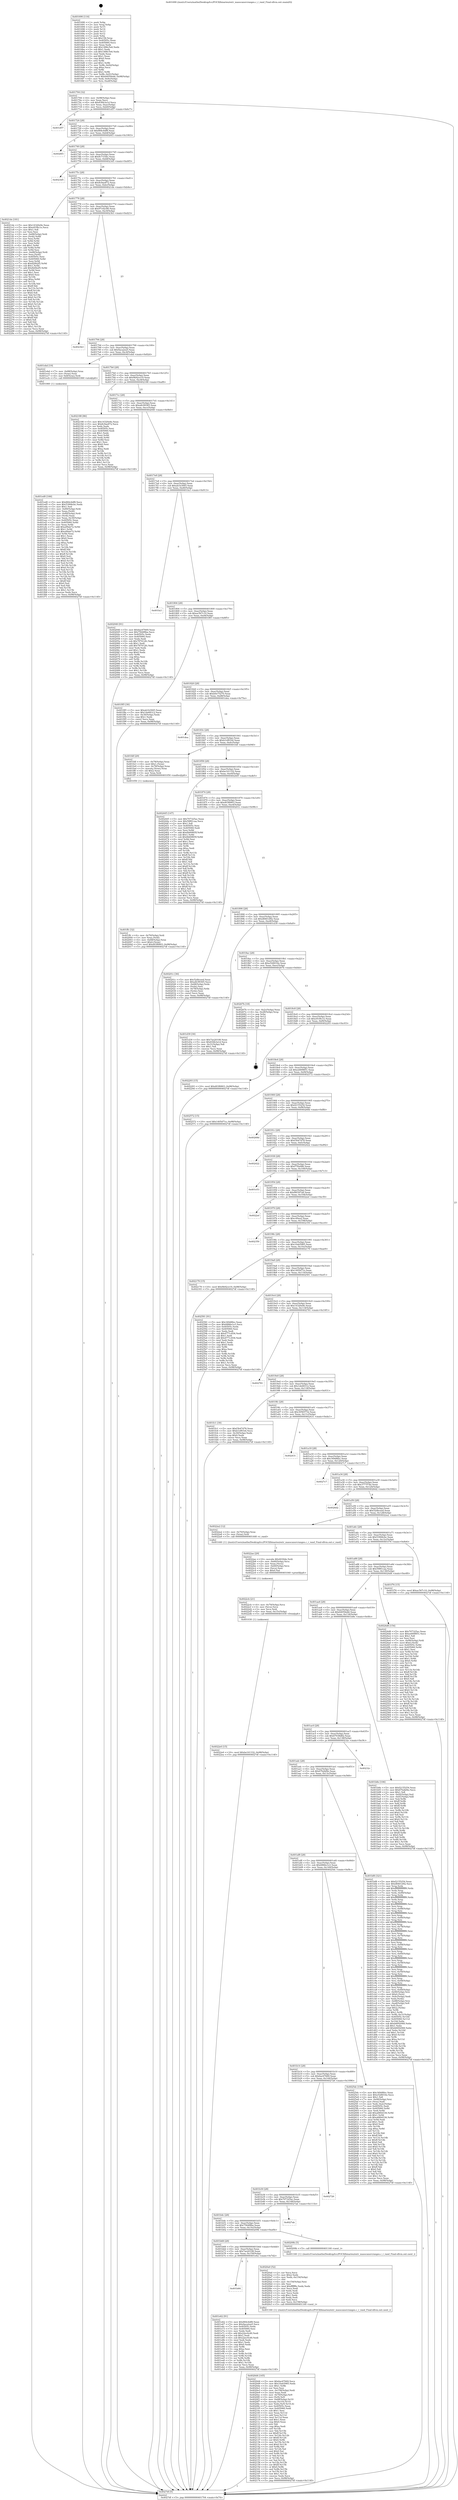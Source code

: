digraph "0x401690" {
  label = "0x401690 (/mnt/c/Users/mathe/Desktop/tcc/POCII/binaries/extr_masscansrcranges.c_r_rand_Final-ollvm.out::main(0))"
  labelloc = "t"
  node[shape=record]

  Entry [label="",width=0.3,height=0.3,shape=circle,fillcolor=black,style=filled]
  "0x401704" [label="{
     0x401704 [32]\l
     | [instrs]\l
     &nbsp;&nbsp;0x401704 \<+6\>: mov -0x98(%rbp),%eax\l
     &nbsp;&nbsp;0x40170a \<+2\>: mov %eax,%ecx\l
     &nbsp;&nbsp;0x40170c \<+6\>: sub $0x836b3a1d,%ecx\l
     &nbsp;&nbsp;0x401712 \<+6\>: mov %eax,-0xac(%rbp)\l
     &nbsp;&nbsp;0x401718 \<+6\>: mov %ecx,-0xb0(%rbp)\l
     &nbsp;&nbsp;0x40171e \<+6\>: je 0000000000401d57 \<main+0x6c7\>\l
  }"]
  "0x401d57" [label="{
     0x401d57\l
  }", style=dashed]
  "0x401724" [label="{
     0x401724 [28]\l
     | [instrs]\l
     &nbsp;&nbsp;0x401724 \<+5\>: jmp 0000000000401729 \<main+0x99\>\l
     &nbsp;&nbsp;0x401729 \<+6\>: mov -0xac(%rbp),%eax\l
     &nbsp;&nbsp;0x40172f \<+5\>: sub $0x884c6df8,%eax\l
     &nbsp;&nbsp;0x401734 \<+6\>: mov %eax,-0xb4(%rbp)\l
     &nbsp;&nbsp;0x40173a \<+6\>: je 00000000004026f3 \<main+0x1063\>\l
  }"]
  Exit [label="",width=0.3,height=0.3,shape=circle,fillcolor=black,style=filled,peripheries=2]
  "0x4026f3" [label="{
     0x4026f3\l
  }", style=dashed]
  "0x401740" [label="{
     0x401740 [28]\l
     | [instrs]\l
     &nbsp;&nbsp;0x401740 \<+5\>: jmp 0000000000401745 \<main+0xb5\>\l
     &nbsp;&nbsp;0x401745 \<+6\>: mov -0xac(%rbp),%eax\l
     &nbsp;&nbsp;0x40174b \<+5\>: sub $0x8c71f3bc,%eax\l
     &nbsp;&nbsp;0x401750 \<+6\>: mov %eax,-0xb8(%rbp)\l
     &nbsp;&nbsp;0x401756 \<+6\>: je 00000000004023d5 \<main+0xd45\>\l
  }"]
  "0x4022e0" [label="{
     0x4022e0 [15]\l
     | [instrs]\l
     &nbsp;&nbsp;0x4022e0 \<+10\>: movl $0xbe161332,-0x98(%rbp)\l
     &nbsp;&nbsp;0x4022ea \<+5\>: jmp 00000000004027df \<main+0x114f\>\l
  }"]
  "0x4023d5" [label="{
     0x4023d5\l
  }", style=dashed]
  "0x40175c" [label="{
     0x40175c [28]\l
     | [instrs]\l
     &nbsp;&nbsp;0x40175c \<+5\>: jmp 0000000000401761 \<main+0xd1\>\l
     &nbsp;&nbsp;0x401761 \<+6\>: mov -0xac(%rbp),%eax\l
     &nbsp;&nbsp;0x401767 \<+5\>: sub $0x8c9ae872,%eax\l
     &nbsp;&nbsp;0x40176c \<+6\>: mov %eax,-0xbc(%rbp)\l
     &nbsp;&nbsp;0x401772 \<+6\>: je 00000000004021de \<main+0xb4e\>\l
  }"]
  "0x4022cb" [label="{
     0x4022cb [21]\l
     | [instrs]\l
     &nbsp;&nbsp;0x4022cb \<+4\>: mov -0x70(%rbp),%rcx\l
     &nbsp;&nbsp;0x4022cf \<+3\>: mov (%rcx),%rcx\l
     &nbsp;&nbsp;0x4022d2 \<+3\>: mov %rcx,%rdi\l
     &nbsp;&nbsp;0x4022d5 \<+6\>: mov %eax,-0x15c(%rbp)\l
     &nbsp;&nbsp;0x4022db \<+5\>: call 0000000000401030 \<free@plt\>\l
     | [calls]\l
     &nbsp;&nbsp;0x401030 \{1\} (unknown)\l
  }"]
  "0x4021de" [label="{
     0x4021de [181]\l
     | [instrs]\l
     &nbsp;&nbsp;0x4021de \<+5\>: mov $0x14320e9e,%eax\l
     &nbsp;&nbsp;0x4021e3 \<+5\>: mov $0xe91f6c1e,%ecx\l
     &nbsp;&nbsp;0x4021e8 \<+2\>: mov $0x1,%dl\l
     &nbsp;&nbsp;0x4021ea \<+2\>: xor %esi,%esi\l
     &nbsp;&nbsp;0x4021ec \<+4\>: mov -0x68(%rbp),%rdi\l
     &nbsp;&nbsp;0x4021f0 \<+3\>: mov (%rdi),%r8d\l
     &nbsp;&nbsp;0x4021f3 \<+3\>: mov %esi,%r9d\l
     &nbsp;&nbsp;0x4021f6 \<+3\>: sub %r8d,%r9d\l
     &nbsp;&nbsp;0x4021f9 \<+3\>: mov %esi,%r8d\l
     &nbsp;&nbsp;0x4021fc \<+4\>: sub $0x1,%r8d\l
     &nbsp;&nbsp;0x402200 \<+3\>: add %r8d,%r9d\l
     &nbsp;&nbsp;0x402203 \<+3\>: sub %r9d,%esi\l
     &nbsp;&nbsp;0x402206 \<+4\>: mov -0x68(%rbp),%rdi\l
     &nbsp;&nbsp;0x40220a \<+2\>: mov %esi,(%rdi)\l
     &nbsp;&nbsp;0x40220c \<+7\>: mov 0x40505c,%esi\l
     &nbsp;&nbsp;0x402213 \<+8\>: mov 0x405060,%r8d\l
     &nbsp;&nbsp;0x40221b \<+3\>: mov %esi,%r9d\l
     &nbsp;&nbsp;0x40221e \<+7\>: sub $0x820b2f5,%r9d\l
     &nbsp;&nbsp;0x402225 \<+4\>: sub $0x1,%r9d\l
     &nbsp;&nbsp;0x402229 \<+7\>: add $0x820b2f5,%r9d\l
     &nbsp;&nbsp;0x402230 \<+4\>: imul %r9d,%esi\l
     &nbsp;&nbsp;0x402234 \<+3\>: and $0x1,%esi\l
     &nbsp;&nbsp;0x402237 \<+3\>: cmp $0x0,%esi\l
     &nbsp;&nbsp;0x40223a \<+4\>: sete %r10b\l
     &nbsp;&nbsp;0x40223e \<+4\>: cmp $0xa,%r8d\l
     &nbsp;&nbsp;0x402242 \<+4\>: setl %r11b\l
     &nbsp;&nbsp;0x402246 \<+3\>: mov %r10b,%bl\l
     &nbsp;&nbsp;0x402249 \<+3\>: xor $0xff,%bl\l
     &nbsp;&nbsp;0x40224c \<+3\>: mov %r11b,%r14b\l
     &nbsp;&nbsp;0x40224f \<+4\>: xor $0xff,%r14b\l
     &nbsp;&nbsp;0x402253 \<+3\>: xor $0x0,%dl\l
     &nbsp;&nbsp;0x402256 \<+3\>: mov %bl,%r15b\l
     &nbsp;&nbsp;0x402259 \<+4\>: and $0x0,%r15b\l
     &nbsp;&nbsp;0x40225d \<+3\>: and %dl,%r10b\l
     &nbsp;&nbsp;0x402260 \<+3\>: mov %r14b,%r12b\l
     &nbsp;&nbsp;0x402263 \<+4\>: and $0x0,%r12b\l
     &nbsp;&nbsp;0x402267 \<+3\>: and %dl,%r11b\l
     &nbsp;&nbsp;0x40226a \<+3\>: or %r10b,%r15b\l
     &nbsp;&nbsp;0x40226d \<+3\>: or %r11b,%r12b\l
     &nbsp;&nbsp;0x402270 \<+3\>: xor %r12b,%r15b\l
     &nbsp;&nbsp;0x402273 \<+3\>: or %r14b,%bl\l
     &nbsp;&nbsp;0x402276 \<+3\>: xor $0xff,%bl\l
     &nbsp;&nbsp;0x402279 \<+3\>: or $0x0,%dl\l
     &nbsp;&nbsp;0x40227c \<+2\>: and %dl,%bl\l
     &nbsp;&nbsp;0x40227e \<+3\>: or %bl,%r15b\l
     &nbsp;&nbsp;0x402281 \<+4\>: test $0x1,%r15b\l
     &nbsp;&nbsp;0x402285 \<+3\>: cmovne %ecx,%eax\l
     &nbsp;&nbsp;0x402288 \<+6\>: mov %eax,-0x98(%rbp)\l
     &nbsp;&nbsp;0x40228e \<+5\>: jmp 00000000004027df \<main+0x114f\>\l
  }"]
  "0x401778" [label="{
     0x401778 [28]\l
     | [instrs]\l
     &nbsp;&nbsp;0x401778 \<+5\>: jmp 000000000040177d \<main+0xed\>\l
     &nbsp;&nbsp;0x40177d \<+6\>: mov -0xac(%rbp),%eax\l
     &nbsp;&nbsp;0x401783 \<+5\>: sub $0x97c92c80,%eax\l
     &nbsp;&nbsp;0x401788 \<+6\>: mov %eax,-0xc0(%rbp)\l
     &nbsp;&nbsp;0x40178e \<+6\>: je 00000000004023b3 \<main+0xd23\>\l
  }"]
  "0x4022ae" [label="{
     0x4022ae [29]\l
     | [instrs]\l
     &nbsp;&nbsp;0x4022ae \<+10\>: movabs $0x4030de,%rdi\l
     &nbsp;&nbsp;0x4022b8 \<+4\>: mov -0x60(%rbp),%rcx\l
     &nbsp;&nbsp;0x4022bc \<+2\>: mov %eax,(%rcx)\l
     &nbsp;&nbsp;0x4022be \<+4\>: mov -0x60(%rbp),%rcx\l
     &nbsp;&nbsp;0x4022c2 \<+2\>: mov (%rcx),%esi\l
     &nbsp;&nbsp;0x4022c4 \<+2\>: mov $0x0,%al\l
     &nbsp;&nbsp;0x4022c6 \<+5\>: call 0000000000401040 \<printf@plt\>\l
     | [calls]\l
     &nbsp;&nbsp;0x401040 \{1\} (unknown)\l
  }"]
  "0x4023b3" [label="{
     0x4023b3\l
  }", style=dashed]
  "0x401794" [label="{
     0x401794 [28]\l
     | [instrs]\l
     &nbsp;&nbsp;0x401794 \<+5\>: jmp 0000000000401799 \<main+0x109\>\l
     &nbsp;&nbsp;0x401799 \<+6\>: mov -0xac(%rbp),%eax\l
     &nbsp;&nbsp;0x40179f \<+5\>: sub $0x9aca2ea5,%eax\l
     &nbsp;&nbsp;0x4017a4 \<+6\>: mov %eax,-0xc4(%rbp)\l
     &nbsp;&nbsp;0x4017aa \<+6\>: je 0000000000401ebd \<main+0x82d\>\l
  }"]
  "0x4020d4" [label="{
     0x4020d4 [165]\l
     | [instrs]\l
     &nbsp;&nbsp;0x4020d4 \<+5\>: mov $0x6ac67669,%ecx\l
     &nbsp;&nbsp;0x4020d9 \<+5\>: mov $0x10ab5985,%edx\l
     &nbsp;&nbsp;0x4020de \<+3\>: mov $0x1,%r8b\l
     &nbsp;&nbsp;0x4020e1 \<+2\>: xor %esi,%esi\l
     &nbsp;&nbsp;0x4020e3 \<+6\>: mov -0x158(%rbp),%edi\l
     &nbsp;&nbsp;0x4020e9 \<+3\>: imul %eax,%edi\l
     &nbsp;&nbsp;0x4020ec \<+4\>: mov -0x70(%rbp),%r9\l
     &nbsp;&nbsp;0x4020f0 \<+3\>: mov (%r9),%r9\l
     &nbsp;&nbsp;0x4020f3 \<+4\>: mov -0x68(%rbp),%r10\l
     &nbsp;&nbsp;0x4020f7 \<+3\>: movslq (%r10),%r10\l
     &nbsp;&nbsp;0x4020fa \<+4\>: mov %edi,(%r9,%r10,4)\l
     &nbsp;&nbsp;0x4020fe \<+7\>: mov 0x40505c,%eax\l
     &nbsp;&nbsp;0x402105 \<+7\>: mov 0x405060,%edi\l
     &nbsp;&nbsp;0x40210c \<+3\>: sub $0x1,%esi\l
     &nbsp;&nbsp;0x40210f \<+3\>: mov %eax,%r11d\l
     &nbsp;&nbsp;0x402112 \<+3\>: add %esi,%r11d\l
     &nbsp;&nbsp;0x402115 \<+4\>: imul %r11d,%eax\l
     &nbsp;&nbsp;0x402119 \<+3\>: and $0x1,%eax\l
     &nbsp;&nbsp;0x40211c \<+3\>: cmp $0x0,%eax\l
     &nbsp;&nbsp;0x40211f \<+3\>: sete %bl\l
     &nbsp;&nbsp;0x402122 \<+3\>: cmp $0xa,%edi\l
     &nbsp;&nbsp;0x402125 \<+4\>: setl %r14b\l
     &nbsp;&nbsp;0x402129 \<+3\>: mov %bl,%r15b\l
     &nbsp;&nbsp;0x40212c \<+4\>: xor $0xff,%r15b\l
     &nbsp;&nbsp;0x402130 \<+3\>: mov %r14b,%r12b\l
     &nbsp;&nbsp;0x402133 \<+4\>: xor $0xff,%r12b\l
     &nbsp;&nbsp;0x402137 \<+4\>: xor $0x0,%r8b\l
     &nbsp;&nbsp;0x40213b \<+3\>: mov %r15b,%r13b\l
     &nbsp;&nbsp;0x40213e \<+4\>: and $0x0,%r13b\l
     &nbsp;&nbsp;0x402142 \<+3\>: and %r8b,%bl\l
     &nbsp;&nbsp;0x402145 \<+3\>: mov %r12b,%al\l
     &nbsp;&nbsp;0x402148 \<+2\>: and $0x0,%al\l
     &nbsp;&nbsp;0x40214a \<+3\>: and %r8b,%r14b\l
     &nbsp;&nbsp;0x40214d \<+3\>: or %bl,%r13b\l
     &nbsp;&nbsp;0x402150 \<+3\>: or %r14b,%al\l
     &nbsp;&nbsp;0x402153 \<+3\>: xor %al,%r13b\l
     &nbsp;&nbsp;0x402156 \<+3\>: or %r12b,%r15b\l
     &nbsp;&nbsp;0x402159 \<+4\>: xor $0xff,%r15b\l
     &nbsp;&nbsp;0x40215d \<+4\>: or $0x0,%r8b\l
     &nbsp;&nbsp;0x402161 \<+3\>: and %r8b,%r15b\l
     &nbsp;&nbsp;0x402164 \<+3\>: or %r15b,%r13b\l
     &nbsp;&nbsp;0x402167 \<+4\>: test $0x1,%r13b\l
     &nbsp;&nbsp;0x40216b \<+3\>: cmovne %edx,%ecx\l
     &nbsp;&nbsp;0x40216e \<+6\>: mov %ecx,-0x98(%rbp)\l
     &nbsp;&nbsp;0x402174 \<+5\>: jmp 00000000004027df \<main+0x114f\>\l
  }"]
  "0x401ebd" [label="{
     0x401ebd [19]\l
     | [instrs]\l
     &nbsp;&nbsp;0x401ebd \<+7\>: mov -0x88(%rbp),%rax\l
     &nbsp;&nbsp;0x401ec4 \<+3\>: mov (%rax),%rax\l
     &nbsp;&nbsp;0x401ec7 \<+4\>: mov 0x8(%rax),%rdi\l
     &nbsp;&nbsp;0x401ecb \<+5\>: call 0000000000401060 \<atoi@plt\>\l
     | [calls]\l
     &nbsp;&nbsp;0x401060 \{1\} (unknown)\l
  }"]
  "0x4017b0" [label="{
     0x4017b0 [28]\l
     | [instrs]\l
     &nbsp;&nbsp;0x4017b0 \<+5\>: jmp 00000000004017b5 \<main+0x125\>\l
     &nbsp;&nbsp;0x4017b5 \<+6\>: mov -0xac(%rbp),%eax\l
     &nbsp;&nbsp;0x4017bb \<+5\>: sub $0x9b92ce19,%eax\l
     &nbsp;&nbsp;0x4017c0 \<+6\>: mov %eax,-0xc8(%rbp)\l
     &nbsp;&nbsp;0x4017c6 \<+6\>: je 0000000000402188 \<main+0xaf8\>\l
  }"]
  "0x4020a0" [label="{
     0x4020a0 [52]\l
     | [instrs]\l
     &nbsp;&nbsp;0x4020a0 \<+2\>: xor %ecx,%ecx\l
     &nbsp;&nbsp;0x4020a2 \<+5\>: mov $0x2,%edx\l
     &nbsp;&nbsp;0x4020a7 \<+6\>: mov %edx,-0x154(%rbp)\l
     &nbsp;&nbsp;0x4020ad \<+1\>: cltd\l
     &nbsp;&nbsp;0x4020ae \<+6\>: mov -0x154(%rbp),%esi\l
     &nbsp;&nbsp;0x4020b4 \<+2\>: idiv %esi\l
     &nbsp;&nbsp;0x4020b6 \<+6\>: imul $0xfffffffe,%edx,%edx\l
     &nbsp;&nbsp;0x4020bc \<+2\>: mov %ecx,%edi\l
     &nbsp;&nbsp;0x4020be \<+2\>: sub %edx,%edi\l
     &nbsp;&nbsp;0x4020c0 \<+2\>: mov %ecx,%edx\l
     &nbsp;&nbsp;0x4020c2 \<+3\>: sub $0x1,%edx\l
     &nbsp;&nbsp;0x4020c5 \<+2\>: add %edx,%edi\l
     &nbsp;&nbsp;0x4020c7 \<+2\>: sub %edi,%ecx\l
     &nbsp;&nbsp;0x4020c9 \<+6\>: mov %ecx,-0x158(%rbp)\l
     &nbsp;&nbsp;0x4020cf \<+5\>: call 0000000000401160 \<next_i\>\l
     | [calls]\l
     &nbsp;&nbsp;0x401160 \{1\} (/mnt/c/Users/mathe/Desktop/tcc/POCII/binaries/extr_masscansrcranges.c_r_rand_Final-ollvm.out::next_i)\l
  }"]
  "0x402188" [label="{
     0x402188 [86]\l
     | [instrs]\l
     &nbsp;&nbsp;0x402188 \<+5\>: mov $0x14320e9e,%eax\l
     &nbsp;&nbsp;0x40218d \<+5\>: mov $0x8c9ae872,%ecx\l
     &nbsp;&nbsp;0x402192 \<+2\>: xor %edx,%edx\l
     &nbsp;&nbsp;0x402194 \<+7\>: mov 0x40505c,%esi\l
     &nbsp;&nbsp;0x40219b \<+7\>: mov 0x405060,%edi\l
     &nbsp;&nbsp;0x4021a2 \<+3\>: sub $0x1,%edx\l
     &nbsp;&nbsp;0x4021a5 \<+3\>: mov %esi,%r8d\l
     &nbsp;&nbsp;0x4021a8 \<+3\>: add %edx,%r8d\l
     &nbsp;&nbsp;0x4021ab \<+4\>: imul %r8d,%esi\l
     &nbsp;&nbsp;0x4021af \<+3\>: and $0x1,%esi\l
     &nbsp;&nbsp;0x4021b2 \<+3\>: cmp $0x0,%esi\l
     &nbsp;&nbsp;0x4021b5 \<+4\>: sete %r9b\l
     &nbsp;&nbsp;0x4021b9 \<+3\>: cmp $0xa,%edi\l
     &nbsp;&nbsp;0x4021bc \<+4\>: setl %r10b\l
     &nbsp;&nbsp;0x4021c0 \<+3\>: mov %r9b,%r11b\l
     &nbsp;&nbsp;0x4021c3 \<+3\>: and %r10b,%r11b\l
     &nbsp;&nbsp;0x4021c6 \<+3\>: xor %r10b,%r9b\l
     &nbsp;&nbsp;0x4021c9 \<+3\>: or %r9b,%r11b\l
     &nbsp;&nbsp;0x4021cc \<+4\>: test $0x1,%r11b\l
     &nbsp;&nbsp;0x4021d0 \<+3\>: cmovne %ecx,%eax\l
     &nbsp;&nbsp;0x4021d3 \<+6\>: mov %eax,-0x98(%rbp)\l
     &nbsp;&nbsp;0x4021d9 \<+5\>: jmp 00000000004027df \<main+0x114f\>\l
  }"]
  "0x4017cc" [label="{
     0x4017cc [28]\l
     | [instrs]\l
     &nbsp;&nbsp;0x4017cc \<+5\>: jmp 00000000004017d1 \<main+0x141\>\l
     &nbsp;&nbsp;0x4017d1 \<+6\>: mov -0xac(%rbp),%eax\l
     &nbsp;&nbsp;0x4017d7 \<+5\>: sub $0xa8c99365,%eax\l
     &nbsp;&nbsp;0x4017dc \<+6\>: mov %eax,-0xcc(%rbp)\l
     &nbsp;&nbsp;0x4017e2 \<+6\>: je 0000000000402040 \<main+0x9b0\>\l
  }"]
  "0x401ffc" [label="{
     0x401ffc [32]\l
     | [instrs]\l
     &nbsp;&nbsp;0x401ffc \<+4\>: mov -0x70(%rbp),%rdi\l
     &nbsp;&nbsp;0x402000 \<+3\>: mov %rax,(%rdi)\l
     &nbsp;&nbsp;0x402003 \<+4\>: mov -0x68(%rbp),%rax\l
     &nbsp;&nbsp;0x402007 \<+6\>: movl $0x0,(%rax)\l
     &nbsp;&nbsp;0x40200d \<+10\>: movl $0xd03f6803,-0x98(%rbp)\l
     &nbsp;&nbsp;0x402017 \<+5\>: jmp 00000000004027df \<main+0x114f\>\l
  }"]
  "0x402040" [label="{
     0x402040 [91]\l
     | [instrs]\l
     &nbsp;&nbsp;0x402040 \<+5\>: mov $0x6ac67669,%eax\l
     &nbsp;&nbsp;0x402045 \<+5\>: mov $0x7564f8ba,%ecx\l
     &nbsp;&nbsp;0x40204a \<+7\>: mov 0x40505c,%edx\l
     &nbsp;&nbsp;0x402051 \<+7\>: mov 0x405060,%esi\l
     &nbsp;&nbsp;0x402058 \<+2\>: mov %edx,%edi\l
     &nbsp;&nbsp;0x40205a \<+6\>: sub $0x787412fc,%edi\l
     &nbsp;&nbsp;0x402060 \<+3\>: sub $0x1,%edi\l
     &nbsp;&nbsp;0x402063 \<+6\>: add $0x787412fc,%edi\l
     &nbsp;&nbsp;0x402069 \<+3\>: imul %edi,%edx\l
     &nbsp;&nbsp;0x40206c \<+3\>: and $0x1,%edx\l
     &nbsp;&nbsp;0x40206f \<+3\>: cmp $0x0,%edx\l
     &nbsp;&nbsp;0x402072 \<+4\>: sete %r8b\l
     &nbsp;&nbsp;0x402076 \<+3\>: cmp $0xa,%esi\l
     &nbsp;&nbsp;0x402079 \<+4\>: setl %r9b\l
     &nbsp;&nbsp;0x40207d \<+3\>: mov %r8b,%r10b\l
     &nbsp;&nbsp;0x402080 \<+3\>: and %r9b,%r10b\l
     &nbsp;&nbsp;0x402083 \<+3\>: xor %r9b,%r8b\l
     &nbsp;&nbsp;0x402086 \<+3\>: or %r8b,%r10b\l
     &nbsp;&nbsp;0x402089 \<+4\>: test $0x1,%r10b\l
     &nbsp;&nbsp;0x40208d \<+3\>: cmovne %ecx,%eax\l
     &nbsp;&nbsp;0x402090 \<+6\>: mov %eax,-0x98(%rbp)\l
     &nbsp;&nbsp;0x402096 \<+5\>: jmp 00000000004027df \<main+0x114f\>\l
  }"]
  "0x4017e8" [label="{
     0x4017e8 [28]\l
     | [instrs]\l
     &nbsp;&nbsp;0x4017e8 \<+5\>: jmp 00000000004017ed \<main+0x15d\>\l
     &nbsp;&nbsp;0x4017ed \<+6\>: mov -0xac(%rbp),%eax\l
     &nbsp;&nbsp;0x4017f3 \<+5\>: sub $0xab1b3945,%eax\l
     &nbsp;&nbsp;0x4017f8 \<+6\>: mov %eax,-0xd0(%rbp)\l
     &nbsp;&nbsp;0x4017fe \<+6\>: je 0000000000401fa3 \<main+0x913\>\l
  }"]
  "0x401ed0" [label="{
     0x401ed0 [166]\l
     | [instrs]\l
     &nbsp;&nbsp;0x401ed0 \<+5\>: mov $0x884c6df8,%ecx\l
     &nbsp;&nbsp;0x401ed5 \<+5\>: mov $0x53906cbc,%edx\l
     &nbsp;&nbsp;0x401eda \<+3\>: mov $0x1,%sil\l
     &nbsp;&nbsp;0x401edd \<+4\>: mov -0x80(%rbp),%rdi\l
     &nbsp;&nbsp;0x401ee1 \<+2\>: mov %eax,(%rdi)\l
     &nbsp;&nbsp;0x401ee3 \<+4\>: mov -0x80(%rbp),%rdi\l
     &nbsp;&nbsp;0x401ee7 \<+2\>: mov (%rdi),%eax\l
     &nbsp;&nbsp;0x401ee9 \<+3\>: mov %eax,-0x30(%rbp)\l
     &nbsp;&nbsp;0x401eec \<+7\>: mov 0x40505c,%eax\l
     &nbsp;&nbsp;0x401ef3 \<+8\>: mov 0x405060,%r8d\l
     &nbsp;&nbsp;0x401efb \<+3\>: mov %eax,%r9d\l
     &nbsp;&nbsp;0x401efe \<+7\>: add $0xa99ab72,%r9d\l
     &nbsp;&nbsp;0x401f05 \<+4\>: sub $0x1,%r9d\l
     &nbsp;&nbsp;0x401f09 \<+7\>: sub $0xa99ab72,%r9d\l
     &nbsp;&nbsp;0x401f10 \<+4\>: imul %r9d,%eax\l
     &nbsp;&nbsp;0x401f14 \<+3\>: and $0x1,%eax\l
     &nbsp;&nbsp;0x401f17 \<+3\>: cmp $0x0,%eax\l
     &nbsp;&nbsp;0x401f1a \<+4\>: sete %r10b\l
     &nbsp;&nbsp;0x401f1e \<+4\>: cmp $0xa,%r8d\l
     &nbsp;&nbsp;0x401f22 \<+4\>: setl %r11b\l
     &nbsp;&nbsp;0x401f26 \<+3\>: mov %r10b,%bl\l
     &nbsp;&nbsp;0x401f29 \<+3\>: xor $0xff,%bl\l
     &nbsp;&nbsp;0x401f2c \<+3\>: mov %r11b,%r14b\l
     &nbsp;&nbsp;0x401f2f \<+4\>: xor $0xff,%r14b\l
     &nbsp;&nbsp;0x401f33 \<+4\>: xor $0x0,%sil\l
     &nbsp;&nbsp;0x401f37 \<+3\>: mov %bl,%r15b\l
     &nbsp;&nbsp;0x401f3a \<+4\>: and $0x0,%r15b\l
     &nbsp;&nbsp;0x401f3e \<+3\>: and %sil,%r10b\l
     &nbsp;&nbsp;0x401f41 \<+3\>: mov %r14b,%r12b\l
     &nbsp;&nbsp;0x401f44 \<+4\>: and $0x0,%r12b\l
     &nbsp;&nbsp;0x401f48 \<+3\>: and %sil,%r11b\l
     &nbsp;&nbsp;0x401f4b \<+3\>: or %r10b,%r15b\l
     &nbsp;&nbsp;0x401f4e \<+3\>: or %r11b,%r12b\l
     &nbsp;&nbsp;0x401f51 \<+3\>: xor %r12b,%r15b\l
     &nbsp;&nbsp;0x401f54 \<+3\>: or %r14b,%bl\l
     &nbsp;&nbsp;0x401f57 \<+3\>: xor $0xff,%bl\l
     &nbsp;&nbsp;0x401f5a \<+4\>: or $0x0,%sil\l
     &nbsp;&nbsp;0x401f5e \<+3\>: and %sil,%bl\l
     &nbsp;&nbsp;0x401f61 \<+3\>: or %bl,%r15b\l
     &nbsp;&nbsp;0x401f64 \<+4\>: test $0x1,%r15b\l
     &nbsp;&nbsp;0x401f68 \<+3\>: cmovne %edx,%ecx\l
     &nbsp;&nbsp;0x401f6b \<+6\>: mov %ecx,-0x98(%rbp)\l
     &nbsp;&nbsp;0x401f71 \<+5\>: jmp 00000000004027df \<main+0x114f\>\l
  }"]
  "0x401fa3" [label="{
     0x401fa3\l
  }", style=dashed]
  "0x401804" [label="{
     0x401804 [28]\l
     | [instrs]\l
     &nbsp;&nbsp;0x401804 \<+5\>: jmp 0000000000401809 \<main+0x179\>\l
     &nbsp;&nbsp;0x401809 \<+6\>: mov -0xac(%rbp),%eax\l
     &nbsp;&nbsp;0x40180f \<+5\>: sub $0xac567c10,%eax\l
     &nbsp;&nbsp;0x401814 \<+6\>: mov %eax,-0xd4(%rbp)\l
     &nbsp;&nbsp;0x40181a \<+6\>: je 0000000000401f85 \<main+0x8f5\>\l
  }"]
  "0x401b84" [label="{
     0x401b84\l
  }", style=dashed]
  "0x401f85" [label="{
     0x401f85 [30]\l
     | [instrs]\l
     &nbsp;&nbsp;0x401f85 \<+5\>: mov $0xab1b3945,%eax\l
     &nbsp;&nbsp;0x401f8a \<+5\>: mov $0x1de68312,%ecx\l
     &nbsp;&nbsp;0x401f8f \<+3\>: mov -0x30(%rbp),%edx\l
     &nbsp;&nbsp;0x401f92 \<+3\>: cmp $0x1,%edx\l
     &nbsp;&nbsp;0x401f95 \<+3\>: cmovl %ecx,%eax\l
     &nbsp;&nbsp;0x401f98 \<+6\>: mov %eax,-0x98(%rbp)\l
     &nbsp;&nbsp;0x401f9e \<+5\>: jmp 00000000004027df \<main+0x114f\>\l
  }"]
  "0x401820" [label="{
     0x401820 [28]\l
     | [instrs]\l
     &nbsp;&nbsp;0x401820 \<+5\>: jmp 0000000000401825 \<main+0x195\>\l
     &nbsp;&nbsp;0x401825 \<+6\>: mov -0xac(%rbp),%eax\l
     &nbsp;&nbsp;0x40182b \<+5\>: sub $0xb0e75270,%eax\l
     &nbsp;&nbsp;0x401830 \<+6\>: mov %eax,-0xd8(%rbp)\l
     &nbsp;&nbsp;0x401836 \<+6\>: je 0000000000401dea \<main+0x75a\>\l
  }"]
  "0x401e62" [label="{
     0x401e62 [91]\l
     | [instrs]\l
     &nbsp;&nbsp;0x401e62 \<+5\>: mov $0x884c6df8,%eax\l
     &nbsp;&nbsp;0x401e67 \<+5\>: mov $0x9aca2ea5,%ecx\l
     &nbsp;&nbsp;0x401e6c \<+7\>: mov 0x40505c,%edx\l
     &nbsp;&nbsp;0x401e73 \<+7\>: mov 0x405060,%esi\l
     &nbsp;&nbsp;0x401e7a \<+2\>: mov %edx,%edi\l
     &nbsp;&nbsp;0x401e7c \<+6\>: add $0x22ec0cd0,%edi\l
     &nbsp;&nbsp;0x401e82 \<+3\>: sub $0x1,%edi\l
     &nbsp;&nbsp;0x401e85 \<+6\>: sub $0x22ec0cd0,%edi\l
     &nbsp;&nbsp;0x401e8b \<+3\>: imul %edi,%edx\l
     &nbsp;&nbsp;0x401e8e \<+3\>: and $0x1,%edx\l
     &nbsp;&nbsp;0x401e91 \<+3\>: cmp $0x0,%edx\l
     &nbsp;&nbsp;0x401e94 \<+4\>: sete %r8b\l
     &nbsp;&nbsp;0x401e98 \<+3\>: cmp $0xa,%esi\l
     &nbsp;&nbsp;0x401e9b \<+4\>: setl %r9b\l
     &nbsp;&nbsp;0x401e9f \<+3\>: mov %r8b,%r10b\l
     &nbsp;&nbsp;0x401ea2 \<+3\>: and %r9b,%r10b\l
     &nbsp;&nbsp;0x401ea5 \<+3\>: xor %r9b,%r8b\l
     &nbsp;&nbsp;0x401ea8 \<+3\>: or %r8b,%r10b\l
     &nbsp;&nbsp;0x401eab \<+4\>: test $0x1,%r10b\l
     &nbsp;&nbsp;0x401eaf \<+3\>: cmovne %ecx,%eax\l
     &nbsp;&nbsp;0x401eb2 \<+6\>: mov %eax,-0x98(%rbp)\l
     &nbsp;&nbsp;0x401eb8 \<+5\>: jmp 00000000004027df \<main+0x114f\>\l
  }"]
  "0x401dea" [label="{
     0x401dea\l
  }", style=dashed]
  "0x40183c" [label="{
     0x40183c [28]\l
     | [instrs]\l
     &nbsp;&nbsp;0x40183c \<+5\>: jmp 0000000000401841 \<main+0x1b1\>\l
     &nbsp;&nbsp;0x401841 \<+6\>: mov -0xac(%rbp),%eax\l
     &nbsp;&nbsp;0x401847 \<+5\>: sub $0xb1ef81b4,%eax\l
     &nbsp;&nbsp;0x40184c \<+6\>: mov %eax,-0xdc(%rbp)\l
     &nbsp;&nbsp;0x401852 \<+6\>: je 0000000000401fdf \<main+0x94f\>\l
  }"]
  "0x401b68" [label="{
     0x401b68 [28]\l
     | [instrs]\l
     &nbsp;&nbsp;0x401b68 \<+5\>: jmp 0000000000401b6d \<main+0x4dd\>\l
     &nbsp;&nbsp;0x401b6d \<+6\>: mov -0xac(%rbp),%eax\l
     &nbsp;&nbsp;0x401b73 \<+5\>: sub $0x7ae20108,%eax\l
     &nbsp;&nbsp;0x401b78 \<+6\>: mov %eax,-0x150(%rbp)\l
     &nbsp;&nbsp;0x401b7e \<+6\>: je 0000000000401e62 \<main+0x7d2\>\l
  }"]
  "0x401fdf" [label="{
     0x401fdf [29]\l
     | [instrs]\l
     &nbsp;&nbsp;0x401fdf \<+4\>: mov -0x78(%rbp),%rax\l
     &nbsp;&nbsp;0x401fe3 \<+6\>: movl $0x1,(%rax)\l
     &nbsp;&nbsp;0x401fe9 \<+4\>: mov -0x78(%rbp),%rax\l
     &nbsp;&nbsp;0x401fed \<+3\>: movslq (%rax),%rax\l
     &nbsp;&nbsp;0x401ff0 \<+4\>: shl $0x2,%rax\l
     &nbsp;&nbsp;0x401ff4 \<+3\>: mov %rax,%rdi\l
     &nbsp;&nbsp;0x401ff7 \<+5\>: call 0000000000401050 \<malloc@plt\>\l
     | [calls]\l
     &nbsp;&nbsp;0x401050 \{1\} (unknown)\l
  }"]
  "0x401858" [label="{
     0x401858 [28]\l
     | [instrs]\l
     &nbsp;&nbsp;0x401858 \<+5\>: jmp 000000000040185d \<main+0x1cd\>\l
     &nbsp;&nbsp;0x40185d \<+6\>: mov -0xac(%rbp),%eax\l
     &nbsp;&nbsp;0x401863 \<+5\>: sub $0xbe161332,%eax\l
     &nbsp;&nbsp;0x401868 \<+6\>: mov %eax,-0xe0(%rbp)\l
     &nbsp;&nbsp;0x40186e \<+6\>: je 0000000000402445 \<main+0xdb5\>\l
  }"]
  "0x40209b" [label="{
     0x40209b [5]\l
     | [instrs]\l
     &nbsp;&nbsp;0x40209b \<+5\>: call 0000000000401160 \<next_i\>\l
     | [calls]\l
     &nbsp;&nbsp;0x401160 \{1\} (/mnt/c/Users/mathe/Desktop/tcc/POCII/binaries/extr_masscansrcranges.c_r_rand_Final-ollvm.out::next_i)\l
  }"]
  "0x402445" [label="{
     0x402445 [147]\l
     | [instrs]\l
     &nbsp;&nbsp;0x402445 \<+5\>: mov $0x707325ac,%eax\l
     &nbsp;&nbsp;0x40244a \<+5\>: mov $0x59f81caa,%ecx\l
     &nbsp;&nbsp;0x40244f \<+2\>: mov $0x1,%dl\l
     &nbsp;&nbsp;0x402451 \<+7\>: mov 0x40505c,%esi\l
     &nbsp;&nbsp;0x402458 \<+7\>: mov 0x405060,%edi\l
     &nbsp;&nbsp;0x40245f \<+3\>: mov %esi,%r8d\l
     &nbsp;&nbsp;0x402462 \<+7\>: add $0x6b60805f,%r8d\l
     &nbsp;&nbsp;0x402469 \<+4\>: sub $0x1,%r8d\l
     &nbsp;&nbsp;0x40246d \<+7\>: sub $0x6b60805f,%r8d\l
     &nbsp;&nbsp;0x402474 \<+4\>: imul %r8d,%esi\l
     &nbsp;&nbsp;0x402478 \<+3\>: and $0x1,%esi\l
     &nbsp;&nbsp;0x40247b \<+3\>: cmp $0x0,%esi\l
     &nbsp;&nbsp;0x40247e \<+4\>: sete %r9b\l
     &nbsp;&nbsp;0x402482 \<+3\>: cmp $0xa,%edi\l
     &nbsp;&nbsp;0x402485 \<+4\>: setl %r10b\l
     &nbsp;&nbsp;0x402489 \<+3\>: mov %r9b,%r11b\l
     &nbsp;&nbsp;0x40248c \<+4\>: xor $0xff,%r11b\l
     &nbsp;&nbsp;0x402490 \<+3\>: mov %r10b,%bl\l
     &nbsp;&nbsp;0x402493 \<+3\>: xor $0xff,%bl\l
     &nbsp;&nbsp;0x402496 \<+3\>: xor $0x1,%dl\l
     &nbsp;&nbsp;0x402499 \<+3\>: mov %r11b,%r14b\l
     &nbsp;&nbsp;0x40249c \<+4\>: and $0xff,%r14b\l
     &nbsp;&nbsp;0x4024a0 \<+3\>: and %dl,%r9b\l
     &nbsp;&nbsp;0x4024a3 \<+3\>: mov %bl,%r15b\l
     &nbsp;&nbsp;0x4024a6 \<+4\>: and $0xff,%r15b\l
     &nbsp;&nbsp;0x4024aa \<+3\>: and %dl,%r10b\l
     &nbsp;&nbsp;0x4024ad \<+3\>: or %r9b,%r14b\l
     &nbsp;&nbsp;0x4024b0 \<+3\>: or %r10b,%r15b\l
     &nbsp;&nbsp;0x4024b3 \<+3\>: xor %r15b,%r14b\l
     &nbsp;&nbsp;0x4024b6 \<+3\>: or %bl,%r11b\l
     &nbsp;&nbsp;0x4024b9 \<+4\>: xor $0xff,%r11b\l
     &nbsp;&nbsp;0x4024bd \<+3\>: or $0x1,%dl\l
     &nbsp;&nbsp;0x4024c0 \<+3\>: and %dl,%r11b\l
     &nbsp;&nbsp;0x4024c3 \<+3\>: or %r11b,%r14b\l
     &nbsp;&nbsp;0x4024c6 \<+4\>: test $0x1,%r14b\l
     &nbsp;&nbsp;0x4024ca \<+3\>: cmovne %ecx,%eax\l
     &nbsp;&nbsp;0x4024cd \<+6\>: mov %eax,-0x98(%rbp)\l
     &nbsp;&nbsp;0x4024d3 \<+5\>: jmp 00000000004027df \<main+0x114f\>\l
  }"]
  "0x401874" [label="{
     0x401874 [28]\l
     | [instrs]\l
     &nbsp;&nbsp;0x401874 \<+5\>: jmp 0000000000401879 \<main+0x1e9\>\l
     &nbsp;&nbsp;0x401879 \<+6\>: mov -0xac(%rbp),%eax\l
     &nbsp;&nbsp;0x40187f \<+5\>: sub $0xd03f6803,%eax\l
     &nbsp;&nbsp;0x401884 \<+6\>: mov %eax,-0xe4(%rbp)\l
     &nbsp;&nbsp;0x40188a \<+6\>: je 000000000040201c \<main+0x98c\>\l
  }"]
  "0x401b4c" [label="{
     0x401b4c [28]\l
     | [instrs]\l
     &nbsp;&nbsp;0x401b4c \<+5\>: jmp 0000000000401b51 \<main+0x4c1\>\l
     &nbsp;&nbsp;0x401b51 \<+6\>: mov -0xac(%rbp),%eax\l
     &nbsp;&nbsp;0x401b57 \<+5\>: sub $0x7564f8ba,%eax\l
     &nbsp;&nbsp;0x401b5c \<+6\>: mov %eax,-0x14c(%rbp)\l
     &nbsp;&nbsp;0x401b62 \<+6\>: je 000000000040209b \<main+0xa0b\>\l
  }"]
  "0x40201c" [label="{
     0x40201c [36]\l
     | [instrs]\l
     &nbsp;&nbsp;0x40201c \<+5\>: mov $0x52dbceed,%eax\l
     &nbsp;&nbsp;0x402021 \<+5\>: mov $0xa8c99365,%ecx\l
     &nbsp;&nbsp;0x402026 \<+4\>: mov -0x68(%rbp),%rdx\l
     &nbsp;&nbsp;0x40202a \<+2\>: mov (%rdx),%esi\l
     &nbsp;&nbsp;0x40202c \<+4\>: mov -0x78(%rbp),%rdx\l
     &nbsp;&nbsp;0x402030 \<+2\>: cmp (%rdx),%esi\l
     &nbsp;&nbsp;0x402032 \<+3\>: cmovl %ecx,%eax\l
     &nbsp;&nbsp;0x402035 \<+6\>: mov %eax,-0x98(%rbp)\l
     &nbsp;&nbsp;0x40203b \<+5\>: jmp 00000000004027df \<main+0x114f\>\l
  }"]
  "0x401890" [label="{
     0x401890 [28]\l
     | [instrs]\l
     &nbsp;&nbsp;0x401890 \<+5\>: jmp 0000000000401895 \<main+0x205\>\l
     &nbsp;&nbsp;0x401895 \<+6\>: mov -0xac(%rbp),%eax\l
     &nbsp;&nbsp;0x40189b \<+5\>: sub $0xd8461d92,%eax\l
     &nbsp;&nbsp;0x4018a0 \<+6\>: mov %eax,-0xe8(%rbp)\l
     &nbsp;&nbsp;0x4018a6 \<+6\>: je 0000000000401d39 \<main+0x6a9\>\l
  }"]
  "0x4027ab" [label="{
     0x4027ab\l
  }", style=dashed]
  "0x401d39" [label="{
     0x401d39 [30]\l
     | [instrs]\l
     &nbsp;&nbsp;0x401d39 \<+5\>: mov $0x7ae20108,%eax\l
     &nbsp;&nbsp;0x401d3e \<+5\>: mov $0x836b3a1d,%ecx\l
     &nbsp;&nbsp;0x401d43 \<+3\>: mov -0x31(%rbp),%dl\l
     &nbsp;&nbsp;0x401d46 \<+3\>: test $0x1,%dl\l
     &nbsp;&nbsp;0x401d49 \<+3\>: cmovne %ecx,%eax\l
     &nbsp;&nbsp;0x401d4c \<+6\>: mov %eax,-0x98(%rbp)\l
     &nbsp;&nbsp;0x401d52 \<+5\>: jmp 00000000004027df \<main+0x114f\>\l
  }"]
  "0x4018ac" [label="{
     0x4018ac [28]\l
     | [instrs]\l
     &nbsp;&nbsp;0x4018ac \<+5\>: jmp 00000000004018b1 \<main+0x221\>\l
     &nbsp;&nbsp;0x4018b1 \<+6\>: mov -0xac(%rbp),%eax\l
     &nbsp;&nbsp;0x4018b7 \<+5\>: sub $0xe528016e,%eax\l
     &nbsp;&nbsp;0x4018bc \<+6\>: mov %eax,-0xec(%rbp)\l
     &nbsp;&nbsp;0x4018c2 \<+6\>: je 000000000040267b \<main+0xfeb\>\l
  }"]
  "0x401b30" [label="{
     0x401b30 [28]\l
     | [instrs]\l
     &nbsp;&nbsp;0x401b30 \<+5\>: jmp 0000000000401b35 \<main+0x4a5\>\l
     &nbsp;&nbsp;0x401b35 \<+6\>: mov -0xac(%rbp),%eax\l
     &nbsp;&nbsp;0x401b3b \<+5\>: sub $0x707325ac,%eax\l
     &nbsp;&nbsp;0x401b40 \<+6\>: mov %eax,-0x148(%rbp)\l
     &nbsp;&nbsp;0x401b46 \<+6\>: je 00000000004027ab \<main+0x111b\>\l
  }"]
  "0x40267b" [label="{
     0x40267b [18]\l
     | [instrs]\l
     &nbsp;&nbsp;0x40267b \<+3\>: mov -0x2c(%rbp),%eax\l
     &nbsp;&nbsp;0x40267e \<+4\>: lea -0x28(%rbp),%rsp\l
     &nbsp;&nbsp;0x402682 \<+1\>: pop %rbx\l
     &nbsp;&nbsp;0x402683 \<+2\>: pop %r12\l
     &nbsp;&nbsp;0x402685 \<+2\>: pop %r13\l
     &nbsp;&nbsp;0x402687 \<+2\>: pop %r14\l
     &nbsp;&nbsp;0x402689 \<+2\>: pop %r15\l
     &nbsp;&nbsp;0x40268b \<+1\>: pop %rbp\l
     &nbsp;&nbsp;0x40268c \<+1\>: ret\l
  }"]
  "0x4018c8" [label="{
     0x4018c8 [28]\l
     | [instrs]\l
     &nbsp;&nbsp;0x4018c8 \<+5\>: jmp 00000000004018cd \<main+0x23d\>\l
     &nbsp;&nbsp;0x4018cd \<+6\>: mov -0xac(%rbp),%eax\l
     &nbsp;&nbsp;0x4018d3 \<+5\>: sub $0xe91f6c1e,%eax\l
     &nbsp;&nbsp;0x4018d8 \<+6\>: mov %eax,-0xf0(%rbp)\l
     &nbsp;&nbsp;0x4018de \<+6\>: je 0000000000402293 \<main+0xc03\>\l
  }"]
  "0x402726" [label="{
     0x402726\l
  }", style=dashed]
  "0x402293" [label="{
     0x402293 [15]\l
     | [instrs]\l
     &nbsp;&nbsp;0x402293 \<+10\>: movl $0xd03f6803,-0x98(%rbp)\l
     &nbsp;&nbsp;0x40229d \<+5\>: jmp 00000000004027df \<main+0x114f\>\l
  }"]
  "0x4018e4" [label="{
     0x4018e4 [28]\l
     | [instrs]\l
     &nbsp;&nbsp;0x4018e4 \<+5\>: jmp 00000000004018e9 \<main+0x259\>\l
     &nbsp;&nbsp;0x4018e9 \<+6\>: mov -0xac(%rbp),%eax\l
     &nbsp;&nbsp;0x4018ef \<+5\>: sub $0xed499851,%eax\l
     &nbsp;&nbsp;0x4018f4 \<+6\>: mov %eax,-0xf4(%rbp)\l
     &nbsp;&nbsp;0x4018fa \<+6\>: je 0000000000402572 \<main+0xee2\>\l
  }"]
  "0x401b14" [label="{
     0x401b14 [28]\l
     | [instrs]\l
     &nbsp;&nbsp;0x401b14 \<+5\>: jmp 0000000000401b19 \<main+0x489\>\l
     &nbsp;&nbsp;0x401b19 \<+6\>: mov -0xac(%rbp),%eax\l
     &nbsp;&nbsp;0x401b1f \<+5\>: sub $0x6ac67669,%eax\l
     &nbsp;&nbsp;0x401b24 \<+6\>: mov %eax,-0x144(%rbp)\l
     &nbsp;&nbsp;0x401b2a \<+6\>: je 0000000000402726 \<main+0x1096\>\l
  }"]
  "0x402572" [label="{
     0x402572 [15]\l
     | [instrs]\l
     &nbsp;&nbsp;0x402572 \<+10\>: movl $0x1405d71e,-0x98(%rbp)\l
     &nbsp;&nbsp;0x40257c \<+5\>: jmp 00000000004027df \<main+0x114f\>\l
  }"]
  "0x401900" [label="{
     0x401900 [28]\l
     | [instrs]\l
     &nbsp;&nbsp;0x401900 \<+5\>: jmp 0000000000401905 \<main+0x275\>\l
     &nbsp;&nbsp;0x401905 \<+6\>: mov -0xac(%rbp),%eax\l
     &nbsp;&nbsp;0x40190b \<+5\>: sub $0xf2155254,%eax\l
     &nbsp;&nbsp;0x401910 \<+6\>: mov %eax,-0xf8(%rbp)\l
     &nbsp;&nbsp;0x401916 \<+6\>: je 000000000040268d \<main+0xffd\>\l
  }"]
  "0x4025dc" [label="{
     0x4025dc [159]\l
     | [instrs]\l
     &nbsp;&nbsp;0x4025dc \<+5\>: mov $0x349d8fec,%eax\l
     &nbsp;&nbsp;0x4025e1 \<+5\>: mov $0xe528016e,%ecx\l
     &nbsp;&nbsp;0x4025e6 \<+2\>: mov $0x1,%dl\l
     &nbsp;&nbsp;0x4025e8 \<+7\>: mov -0x90(%rbp),%rsi\l
     &nbsp;&nbsp;0x4025ef \<+2\>: mov (%rsi),%edi\l
     &nbsp;&nbsp;0x4025f1 \<+3\>: mov %edi,-0x2c(%rbp)\l
     &nbsp;&nbsp;0x4025f4 \<+7\>: mov 0x40505c,%edi\l
     &nbsp;&nbsp;0x4025fb \<+8\>: mov 0x405060,%r8d\l
     &nbsp;&nbsp;0x402603 \<+3\>: mov %edi,%r9d\l
     &nbsp;&nbsp;0x402606 \<+7\>: add $0xa680d336,%r9d\l
     &nbsp;&nbsp;0x40260d \<+4\>: sub $0x1,%r9d\l
     &nbsp;&nbsp;0x402611 \<+7\>: sub $0xa680d336,%r9d\l
     &nbsp;&nbsp;0x402618 \<+4\>: imul %r9d,%edi\l
     &nbsp;&nbsp;0x40261c \<+3\>: and $0x1,%edi\l
     &nbsp;&nbsp;0x40261f \<+3\>: cmp $0x0,%edi\l
     &nbsp;&nbsp;0x402622 \<+4\>: sete %r10b\l
     &nbsp;&nbsp;0x402626 \<+4\>: cmp $0xa,%r8d\l
     &nbsp;&nbsp;0x40262a \<+4\>: setl %r11b\l
     &nbsp;&nbsp;0x40262e \<+3\>: mov %r10b,%bl\l
     &nbsp;&nbsp;0x402631 \<+3\>: xor $0xff,%bl\l
     &nbsp;&nbsp;0x402634 \<+3\>: mov %r11b,%r14b\l
     &nbsp;&nbsp;0x402637 \<+4\>: xor $0xff,%r14b\l
     &nbsp;&nbsp;0x40263b \<+3\>: xor $0x0,%dl\l
     &nbsp;&nbsp;0x40263e \<+3\>: mov %bl,%r15b\l
     &nbsp;&nbsp;0x402641 \<+4\>: and $0x0,%r15b\l
     &nbsp;&nbsp;0x402645 \<+3\>: and %dl,%r10b\l
     &nbsp;&nbsp;0x402648 \<+3\>: mov %r14b,%r12b\l
     &nbsp;&nbsp;0x40264b \<+4\>: and $0x0,%r12b\l
     &nbsp;&nbsp;0x40264f \<+3\>: and %dl,%r11b\l
     &nbsp;&nbsp;0x402652 \<+3\>: or %r10b,%r15b\l
     &nbsp;&nbsp;0x402655 \<+3\>: or %r11b,%r12b\l
     &nbsp;&nbsp;0x402658 \<+3\>: xor %r12b,%r15b\l
     &nbsp;&nbsp;0x40265b \<+3\>: or %r14b,%bl\l
     &nbsp;&nbsp;0x40265e \<+3\>: xor $0xff,%bl\l
     &nbsp;&nbsp;0x402661 \<+3\>: or $0x0,%dl\l
     &nbsp;&nbsp;0x402664 \<+2\>: and %dl,%bl\l
     &nbsp;&nbsp;0x402666 \<+3\>: or %bl,%r15b\l
     &nbsp;&nbsp;0x402669 \<+4\>: test $0x1,%r15b\l
     &nbsp;&nbsp;0x40266d \<+3\>: cmovne %ecx,%eax\l
     &nbsp;&nbsp;0x402670 \<+6\>: mov %eax,-0x98(%rbp)\l
     &nbsp;&nbsp;0x402676 \<+5\>: jmp 00000000004027df \<main+0x114f\>\l
  }"]
  "0x40268d" [label="{
     0x40268d\l
  }", style=dashed]
  "0x40191c" [label="{
     0x40191c [28]\l
     | [instrs]\l
     &nbsp;&nbsp;0x40191c \<+5\>: jmp 0000000000401921 \<main+0x291\>\l
     &nbsp;&nbsp;0x401921 \<+6\>: mov -0xac(%rbp),%eax\l
     &nbsp;&nbsp;0x401927 \<+5\>: sub $0xf3b47d78,%eax\l
     &nbsp;&nbsp;0x40192c \<+6\>: mov %eax,-0xfc(%rbp)\l
     &nbsp;&nbsp;0x401932 \<+6\>: je 0000000000402422 \<main+0xd92\>\l
  }"]
  "0x401af8" [label="{
     0x401af8 [28]\l
     | [instrs]\l
     &nbsp;&nbsp;0x401af8 \<+5\>: jmp 0000000000401afd \<main+0x46d\>\l
     &nbsp;&nbsp;0x401afd \<+6\>: mov -0xac(%rbp),%eax\l
     &nbsp;&nbsp;0x401b03 \<+5\>: sub $0x6886e1e3,%eax\l
     &nbsp;&nbsp;0x401b08 \<+6\>: mov %eax,-0x140(%rbp)\l
     &nbsp;&nbsp;0x401b0e \<+6\>: je 00000000004025dc \<main+0xf4c\>\l
  }"]
  "0x402422" [label="{
     0x402422\l
  }", style=dashed]
  "0x401938" [label="{
     0x401938 [28]\l
     | [instrs]\l
     &nbsp;&nbsp;0x401938 \<+5\>: jmp 000000000040193d \<main+0x2ad\>\l
     &nbsp;&nbsp;0x40193d \<+6\>: mov -0xac(%rbp),%eax\l
     &nbsp;&nbsp;0x401943 \<+5\>: sub $0xf75fa086,%eax\l
     &nbsp;&nbsp;0x401948 \<+6\>: mov %eax,-0x100(%rbp)\l
     &nbsp;&nbsp;0x40194e \<+6\>: je 0000000000401e53 \<main+0x7c3\>\l
  }"]
  "0x401bf8" [label="{
     0x401bf8 [321]\l
     | [instrs]\l
     &nbsp;&nbsp;0x401bf8 \<+5\>: mov $0xf2155254,%eax\l
     &nbsp;&nbsp;0x401bfd \<+5\>: mov $0xd8461d92,%ecx\l
     &nbsp;&nbsp;0x401c02 \<+3\>: mov %rsp,%rdx\l
     &nbsp;&nbsp;0x401c05 \<+4\>: add $0xfffffffffffffff0,%rdx\l
     &nbsp;&nbsp;0x401c09 \<+3\>: mov %rdx,%rsp\l
     &nbsp;&nbsp;0x401c0c \<+7\>: mov %rdx,-0x90(%rbp)\l
     &nbsp;&nbsp;0x401c13 \<+3\>: mov %rsp,%rdx\l
     &nbsp;&nbsp;0x401c16 \<+4\>: add $0xfffffffffffffff0,%rdx\l
     &nbsp;&nbsp;0x401c1a \<+3\>: mov %rdx,%rsp\l
     &nbsp;&nbsp;0x401c1d \<+3\>: mov %rsp,%rsi\l
     &nbsp;&nbsp;0x401c20 \<+4\>: add $0xfffffffffffffff0,%rsi\l
     &nbsp;&nbsp;0x401c24 \<+3\>: mov %rsi,%rsp\l
     &nbsp;&nbsp;0x401c27 \<+7\>: mov %rsi,-0x88(%rbp)\l
     &nbsp;&nbsp;0x401c2e \<+3\>: mov %rsp,%rsi\l
     &nbsp;&nbsp;0x401c31 \<+4\>: add $0xfffffffffffffff0,%rsi\l
     &nbsp;&nbsp;0x401c35 \<+3\>: mov %rsi,%rsp\l
     &nbsp;&nbsp;0x401c38 \<+4\>: mov %rsi,-0x80(%rbp)\l
     &nbsp;&nbsp;0x401c3c \<+3\>: mov %rsp,%rsi\l
     &nbsp;&nbsp;0x401c3f \<+4\>: add $0xfffffffffffffff0,%rsi\l
     &nbsp;&nbsp;0x401c43 \<+3\>: mov %rsi,%rsp\l
     &nbsp;&nbsp;0x401c46 \<+4\>: mov %rsi,-0x78(%rbp)\l
     &nbsp;&nbsp;0x401c4a \<+3\>: mov %rsp,%rsi\l
     &nbsp;&nbsp;0x401c4d \<+4\>: add $0xfffffffffffffff0,%rsi\l
     &nbsp;&nbsp;0x401c51 \<+3\>: mov %rsi,%rsp\l
     &nbsp;&nbsp;0x401c54 \<+4\>: mov %rsi,-0x70(%rbp)\l
     &nbsp;&nbsp;0x401c58 \<+3\>: mov %rsp,%rsi\l
     &nbsp;&nbsp;0x401c5b \<+4\>: add $0xfffffffffffffff0,%rsi\l
     &nbsp;&nbsp;0x401c5f \<+3\>: mov %rsi,%rsp\l
     &nbsp;&nbsp;0x401c62 \<+4\>: mov %rsi,-0x68(%rbp)\l
     &nbsp;&nbsp;0x401c66 \<+3\>: mov %rsp,%rsi\l
     &nbsp;&nbsp;0x401c69 \<+4\>: add $0xfffffffffffffff0,%rsi\l
     &nbsp;&nbsp;0x401c6d \<+3\>: mov %rsi,%rsp\l
     &nbsp;&nbsp;0x401c70 \<+4\>: mov %rsi,-0x60(%rbp)\l
     &nbsp;&nbsp;0x401c74 \<+3\>: mov %rsp,%rsi\l
     &nbsp;&nbsp;0x401c77 \<+4\>: add $0xfffffffffffffff0,%rsi\l
     &nbsp;&nbsp;0x401c7b \<+3\>: mov %rsi,%rsp\l
     &nbsp;&nbsp;0x401c7e \<+4\>: mov %rsi,-0x58(%rbp)\l
     &nbsp;&nbsp;0x401c82 \<+3\>: mov %rsp,%rsi\l
     &nbsp;&nbsp;0x401c85 \<+4\>: add $0xfffffffffffffff0,%rsi\l
     &nbsp;&nbsp;0x401c89 \<+3\>: mov %rsi,%rsp\l
     &nbsp;&nbsp;0x401c8c \<+4\>: mov %rsi,-0x50(%rbp)\l
     &nbsp;&nbsp;0x401c90 \<+3\>: mov %rsp,%rsi\l
     &nbsp;&nbsp;0x401c93 \<+4\>: add $0xfffffffffffffff0,%rsi\l
     &nbsp;&nbsp;0x401c97 \<+3\>: mov %rsi,%rsp\l
     &nbsp;&nbsp;0x401c9a \<+4\>: mov %rsi,-0x48(%rbp)\l
     &nbsp;&nbsp;0x401c9e \<+3\>: mov %rsp,%rsi\l
     &nbsp;&nbsp;0x401ca1 \<+4\>: add $0xfffffffffffffff0,%rsi\l
     &nbsp;&nbsp;0x401ca5 \<+3\>: mov %rsi,%rsp\l
     &nbsp;&nbsp;0x401ca8 \<+4\>: mov %rsi,-0x40(%rbp)\l
     &nbsp;&nbsp;0x401cac \<+7\>: mov -0x90(%rbp),%rsi\l
     &nbsp;&nbsp;0x401cb3 \<+6\>: movl $0x0,(%rsi)\l
     &nbsp;&nbsp;0x401cb9 \<+6\>: mov -0x9c(%rbp),%edi\l
     &nbsp;&nbsp;0x401cbf \<+2\>: mov %edi,(%rdx)\l
     &nbsp;&nbsp;0x401cc1 \<+7\>: mov -0x88(%rbp),%rsi\l
     &nbsp;&nbsp;0x401cc8 \<+7\>: mov -0xa8(%rbp),%r8\l
     &nbsp;&nbsp;0x401ccf \<+3\>: mov %r8,(%rsi)\l
     &nbsp;&nbsp;0x401cd2 \<+3\>: cmpl $0x2,(%rdx)\l
     &nbsp;&nbsp;0x401cd5 \<+4\>: setne %r9b\l
     &nbsp;&nbsp;0x401cd9 \<+4\>: and $0x1,%r9b\l
     &nbsp;&nbsp;0x401cdd \<+4\>: mov %r9b,-0x31(%rbp)\l
     &nbsp;&nbsp;0x401ce1 \<+8\>: mov 0x40505c,%r10d\l
     &nbsp;&nbsp;0x401ce9 \<+8\>: mov 0x405060,%r11d\l
     &nbsp;&nbsp;0x401cf1 \<+3\>: mov %r10d,%ebx\l
     &nbsp;&nbsp;0x401cf4 \<+6\>: sub $0xb6692068,%ebx\l
     &nbsp;&nbsp;0x401cfa \<+3\>: sub $0x1,%ebx\l
     &nbsp;&nbsp;0x401cfd \<+6\>: add $0xb6692068,%ebx\l
     &nbsp;&nbsp;0x401d03 \<+4\>: imul %ebx,%r10d\l
     &nbsp;&nbsp;0x401d07 \<+4\>: and $0x1,%r10d\l
     &nbsp;&nbsp;0x401d0b \<+4\>: cmp $0x0,%r10d\l
     &nbsp;&nbsp;0x401d0f \<+4\>: sete %r9b\l
     &nbsp;&nbsp;0x401d13 \<+4\>: cmp $0xa,%r11d\l
     &nbsp;&nbsp;0x401d17 \<+4\>: setl %r14b\l
     &nbsp;&nbsp;0x401d1b \<+3\>: mov %r9b,%r15b\l
     &nbsp;&nbsp;0x401d1e \<+3\>: and %r14b,%r15b\l
     &nbsp;&nbsp;0x401d21 \<+3\>: xor %r14b,%r9b\l
     &nbsp;&nbsp;0x401d24 \<+3\>: or %r9b,%r15b\l
     &nbsp;&nbsp;0x401d27 \<+4\>: test $0x1,%r15b\l
     &nbsp;&nbsp;0x401d2b \<+3\>: cmovne %ecx,%eax\l
     &nbsp;&nbsp;0x401d2e \<+6\>: mov %eax,-0x98(%rbp)\l
     &nbsp;&nbsp;0x401d34 \<+5\>: jmp 00000000004027df \<main+0x114f\>\l
  }"]
  "0x401e53" [label="{
     0x401e53\l
  }", style=dashed]
  "0x401954" [label="{
     0x401954 [28]\l
     | [instrs]\l
     &nbsp;&nbsp;0x401954 \<+5\>: jmp 0000000000401959 \<main+0x2c9\>\l
     &nbsp;&nbsp;0x401959 \<+6\>: mov -0xac(%rbp),%eax\l
     &nbsp;&nbsp;0x40195f \<+5\>: sub $0xf80397a8,%eax\l
     &nbsp;&nbsp;0x401964 \<+6\>: mov %eax,-0x104(%rbp)\l
     &nbsp;&nbsp;0x40196a \<+6\>: je 00000000004022ef \<main+0xc5f\>\l
  }"]
  "0x401adc" [label="{
     0x401adc [28]\l
     | [instrs]\l
     &nbsp;&nbsp;0x401adc \<+5\>: jmp 0000000000401ae1 \<main+0x451\>\l
     &nbsp;&nbsp;0x401ae1 \<+6\>: mov -0xac(%rbp),%eax\l
     &nbsp;&nbsp;0x401ae7 \<+5\>: sub $0x67b2bf4e,%eax\l
     &nbsp;&nbsp;0x401aec \<+6\>: mov %eax,-0x13c(%rbp)\l
     &nbsp;&nbsp;0x401af2 \<+6\>: je 0000000000401bf8 \<main+0x568\>\l
  }"]
  "0x4022ef" [label="{
     0x4022ef\l
  }", style=dashed]
  "0x401970" [label="{
     0x401970 [28]\l
     | [instrs]\l
     &nbsp;&nbsp;0x401970 \<+5\>: jmp 0000000000401975 \<main+0x2e5\>\l
     &nbsp;&nbsp;0x401975 \<+6\>: mov -0xac(%rbp),%eax\l
     &nbsp;&nbsp;0x40197b \<+5\>: sub $0xc49ea2,%eax\l
     &nbsp;&nbsp;0x401980 \<+6\>: mov %eax,-0x108(%rbp)\l
     &nbsp;&nbsp;0x401986 \<+6\>: je 0000000000402350 \<main+0xcc0\>\l
  }"]
  "0x40232c" [label="{
     0x40232c\l
  }", style=dashed]
  "0x402350" [label="{
     0x402350\l
  }", style=dashed]
  "0x40198c" [label="{
     0x40198c [28]\l
     | [instrs]\l
     &nbsp;&nbsp;0x40198c \<+5\>: jmp 0000000000401991 \<main+0x301\>\l
     &nbsp;&nbsp;0x401991 \<+6\>: mov -0xac(%rbp),%eax\l
     &nbsp;&nbsp;0x401997 \<+5\>: sub $0x10ab5985,%eax\l
     &nbsp;&nbsp;0x40199c \<+6\>: mov %eax,-0x10c(%rbp)\l
     &nbsp;&nbsp;0x4019a2 \<+6\>: je 0000000000402179 \<main+0xae9\>\l
  }"]
  "0x401690" [label="{
     0x401690 [116]\l
     | [instrs]\l
     &nbsp;&nbsp;0x401690 \<+1\>: push %rbp\l
     &nbsp;&nbsp;0x401691 \<+3\>: mov %rsp,%rbp\l
     &nbsp;&nbsp;0x401694 \<+2\>: push %r15\l
     &nbsp;&nbsp;0x401696 \<+2\>: push %r14\l
     &nbsp;&nbsp;0x401698 \<+2\>: push %r13\l
     &nbsp;&nbsp;0x40169a \<+2\>: push %r12\l
     &nbsp;&nbsp;0x40169c \<+1\>: push %rbx\l
     &nbsp;&nbsp;0x40169d \<+7\>: sub $0x158,%rsp\l
     &nbsp;&nbsp;0x4016a4 \<+7\>: mov 0x40505c,%eax\l
     &nbsp;&nbsp;0x4016ab \<+7\>: mov 0x405060,%ecx\l
     &nbsp;&nbsp;0x4016b2 \<+2\>: mov %eax,%edx\l
     &nbsp;&nbsp;0x4016b4 \<+6\>: add $0x1486c5e6,%edx\l
     &nbsp;&nbsp;0x4016ba \<+3\>: sub $0x1,%edx\l
     &nbsp;&nbsp;0x4016bd \<+6\>: sub $0x1486c5e6,%edx\l
     &nbsp;&nbsp;0x4016c3 \<+3\>: imul %edx,%eax\l
     &nbsp;&nbsp;0x4016c6 \<+3\>: and $0x1,%eax\l
     &nbsp;&nbsp;0x4016c9 \<+3\>: cmp $0x0,%eax\l
     &nbsp;&nbsp;0x4016cc \<+4\>: sete %r8b\l
     &nbsp;&nbsp;0x4016d0 \<+4\>: and $0x1,%r8b\l
     &nbsp;&nbsp;0x4016d4 \<+7\>: mov %r8b,-0x92(%rbp)\l
     &nbsp;&nbsp;0x4016db \<+3\>: cmp $0xa,%ecx\l
     &nbsp;&nbsp;0x4016de \<+4\>: setl %r8b\l
     &nbsp;&nbsp;0x4016e2 \<+4\>: and $0x1,%r8b\l
     &nbsp;&nbsp;0x4016e6 \<+7\>: mov %r8b,-0x91(%rbp)\l
     &nbsp;&nbsp;0x4016ed \<+10\>: movl $0x64059eb6,-0x98(%rbp)\l
     &nbsp;&nbsp;0x4016f7 \<+6\>: mov %edi,-0x9c(%rbp)\l
     &nbsp;&nbsp;0x4016fd \<+7\>: mov %rsi,-0xa8(%rbp)\l
  }"]
  "0x402179" [label="{
     0x402179 [15]\l
     | [instrs]\l
     &nbsp;&nbsp;0x402179 \<+10\>: movl $0x9b92ce19,-0x98(%rbp)\l
     &nbsp;&nbsp;0x402183 \<+5\>: jmp 00000000004027df \<main+0x114f\>\l
  }"]
  "0x4019a8" [label="{
     0x4019a8 [28]\l
     | [instrs]\l
     &nbsp;&nbsp;0x4019a8 \<+5\>: jmp 00000000004019ad \<main+0x31d\>\l
     &nbsp;&nbsp;0x4019ad \<+6\>: mov -0xac(%rbp),%eax\l
     &nbsp;&nbsp;0x4019b3 \<+5\>: sub $0x1405d71e,%eax\l
     &nbsp;&nbsp;0x4019b8 \<+6\>: mov %eax,-0x110(%rbp)\l
     &nbsp;&nbsp;0x4019be \<+6\>: je 0000000000402581 \<main+0xef1\>\l
  }"]
  "0x4027df" [label="{
     0x4027df [5]\l
     | [instrs]\l
     &nbsp;&nbsp;0x4027df \<+5\>: jmp 0000000000401704 \<main+0x74\>\l
  }"]
  "0x402581" [label="{
     0x402581 [91]\l
     | [instrs]\l
     &nbsp;&nbsp;0x402581 \<+5\>: mov $0x349d8fec,%eax\l
     &nbsp;&nbsp;0x402586 \<+5\>: mov $0x6886e1e3,%ecx\l
     &nbsp;&nbsp;0x40258b \<+7\>: mov 0x40505c,%edx\l
     &nbsp;&nbsp;0x402592 \<+7\>: mov 0x405060,%esi\l
     &nbsp;&nbsp;0x402599 \<+2\>: mov %edx,%edi\l
     &nbsp;&nbsp;0x40259b \<+6\>: sub $0x4771c836,%edi\l
     &nbsp;&nbsp;0x4025a1 \<+3\>: sub $0x1,%edi\l
     &nbsp;&nbsp;0x4025a4 \<+6\>: add $0x4771c836,%edi\l
     &nbsp;&nbsp;0x4025aa \<+3\>: imul %edi,%edx\l
     &nbsp;&nbsp;0x4025ad \<+3\>: and $0x1,%edx\l
     &nbsp;&nbsp;0x4025b0 \<+3\>: cmp $0x0,%edx\l
     &nbsp;&nbsp;0x4025b3 \<+4\>: sete %r8b\l
     &nbsp;&nbsp;0x4025b7 \<+3\>: cmp $0xa,%esi\l
     &nbsp;&nbsp;0x4025ba \<+4\>: setl %r9b\l
     &nbsp;&nbsp;0x4025be \<+3\>: mov %r8b,%r10b\l
     &nbsp;&nbsp;0x4025c1 \<+3\>: and %r9b,%r10b\l
     &nbsp;&nbsp;0x4025c4 \<+3\>: xor %r9b,%r8b\l
     &nbsp;&nbsp;0x4025c7 \<+3\>: or %r8b,%r10b\l
     &nbsp;&nbsp;0x4025ca \<+4\>: test $0x1,%r10b\l
     &nbsp;&nbsp;0x4025ce \<+3\>: cmovne %ecx,%eax\l
     &nbsp;&nbsp;0x4025d1 \<+6\>: mov %eax,-0x98(%rbp)\l
     &nbsp;&nbsp;0x4025d7 \<+5\>: jmp 00000000004027df \<main+0x114f\>\l
  }"]
  "0x4019c4" [label="{
     0x4019c4 [28]\l
     | [instrs]\l
     &nbsp;&nbsp;0x4019c4 \<+5\>: jmp 00000000004019c9 \<main+0x339\>\l
     &nbsp;&nbsp;0x4019c9 \<+6\>: mov -0xac(%rbp),%eax\l
     &nbsp;&nbsp;0x4019cf \<+5\>: sub $0x14320e9e,%eax\l
     &nbsp;&nbsp;0x4019d4 \<+6\>: mov %eax,-0x114(%rbp)\l
     &nbsp;&nbsp;0x4019da \<+6\>: je 0000000000402781 \<main+0x10f1\>\l
  }"]
  "0x401ac0" [label="{
     0x401ac0 [28]\l
     | [instrs]\l
     &nbsp;&nbsp;0x401ac0 \<+5\>: jmp 0000000000401ac5 \<main+0x435\>\l
     &nbsp;&nbsp;0x401ac5 \<+6\>: mov -0xac(%rbp),%eax\l
     &nbsp;&nbsp;0x401acb \<+5\>: sub $0x67038d82,%eax\l
     &nbsp;&nbsp;0x401ad0 \<+6\>: mov %eax,-0x138(%rbp)\l
     &nbsp;&nbsp;0x401ad6 \<+6\>: je 000000000040232c \<main+0xc9c\>\l
  }"]
  "0x402781" [label="{
     0x402781\l
  }", style=dashed]
  "0x4019e0" [label="{
     0x4019e0 [28]\l
     | [instrs]\l
     &nbsp;&nbsp;0x4019e0 \<+5\>: jmp 00000000004019e5 \<main+0x355\>\l
     &nbsp;&nbsp;0x4019e5 \<+6\>: mov -0xac(%rbp),%eax\l
     &nbsp;&nbsp;0x4019eb \<+5\>: sub $0x1de68312,%eax\l
     &nbsp;&nbsp;0x4019f0 \<+6\>: mov %eax,-0x118(%rbp)\l
     &nbsp;&nbsp;0x4019f6 \<+6\>: je 0000000000401fc1 \<main+0x931\>\l
  }"]
  "0x401b8e" [label="{
     0x401b8e [106]\l
     | [instrs]\l
     &nbsp;&nbsp;0x401b8e \<+5\>: mov $0xf2155254,%eax\l
     &nbsp;&nbsp;0x401b93 \<+5\>: mov $0x67b2bf4e,%ecx\l
     &nbsp;&nbsp;0x401b98 \<+2\>: mov $0x1,%dl\l
     &nbsp;&nbsp;0x401b9a \<+7\>: mov -0x92(%rbp),%sil\l
     &nbsp;&nbsp;0x401ba1 \<+7\>: mov -0x91(%rbp),%dil\l
     &nbsp;&nbsp;0x401ba8 \<+3\>: mov %sil,%r8b\l
     &nbsp;&nbsp;0x401bab \<+4\>: xor $0xff,%r8b\l
     &nbsp;&nbsp;0x401baf \<+3\>: mov %dil,%r9b\l
     &nbsp;&nbsp;0x401bb2 \<+4\>: xor $0xff,%r9b\l
     &nbsp;&nbsp;0x401bb6 \<+3\>: xor $0x0,%dl\l
     &nbsp;&nbsp;0x401bb9 \<+3\>: mov %r8b,%r10b\l
     &nbsp;&nbsp;0x401bbc \<+4\>: and $0x0,%r10b\l
     &nbsp;&nbsp;0x401bc0 \<+3\>: and %dl,%sil\l
     &nbsp;&nbsp;0x401bc3 \<+3\>: mov %r9b,%r11b\l
     &nbsp;&nbsp;0x401bc6 \<+4\>: and $0x0,%r11b\l
     &nbsp;&nbsp;0x401bca \<+3\>: and %dl,%dil\l
     &nbsp;&nbsp;0x401bcd \<+3\>: or %sil,%r10b\l
     &nbsp;&nbsp;0x401bd0 \<+3\>: or %dil,%r11b\l
     &nbsp;&nbsp;0x401bd3 \<+3\>: xor %r11b,%r10b\l
     &nbsp;&nbsp;0x401bd6 \<+3\>: or %r9b,%r8b\l
     &nbsp;&nbsp;0x401bd9 \<+4\>: xor $0xff,%r8b\l
     &nbsp;&nbsp;0x401bdd \<+3\>: or $0x0,%dl\l
     &nbsp;&nbsp;0x401be0 \<+3\>: and %dl,%r8b\l
     &nbsp;&nbsp;0x401be3 \<+3\>: or %r8b,%r10b\l
     &nbsp;&nbsp;0x401be6 \<+4\>: test $0x1,%r10b\l
     &nbsp;&nbsp;0x401bea \<+3\>: cmovne %ecx,%eax\l
     &nbsp;&nbsp;0x401bed \<+6\>: mov %eax,-0x98(%rbp)\l
     &nbsp;&nbsp;0x401bf3 \<+5\>: jmp 00000000004027df \<main+0x114f\>\l
  }"]
  "0x401fc1" [label="{
     0x401fc1 [30]\l
     | [instrs]\l
     &nbsp;&nbsp;0x401fc1 \<+5\>: mov $0xf3b47d78,%eax\l
     &nbsp;&nbsp;0x401fc6 \<+5\>: mov $0xb1ef81b4,%ecx\l
     &nbsp;&nbsp;0x401fcb \<+3\>: mov -0x30(%rbp),%edx\l
     &nbsp;&nbsp;0x401fce \<+3\>: cmp $0x0,%edx\l
     &nbsp;&nbsp;0x401fd1 \<+3\>: cmove %ecx,%eax\l
     &nbsp;&nbsp;0x401fd4 \<+6\>: mov %eax,-0x98(%rbp)\l
     &nbsp;&nbsp;0x401fda \<+5\>: jmp 00000000004027df \<main+0x114f\>\l
  }"]
  "0x4019fc" [label="{
     0x4019fc [28]\l
     | [instrs]\l
     &nbsp;&nbsp;0x4019fc \<+5\>: jmp 0000000000401a01 \<main+0x371\>\l
     &nbsp;&nbsp;0x401a01 \<+6\>: mov -0xac(%rbp),%eax\l
     &nbsp;&nbsp;0x401a07 \<+5\>: sub $0x30565732,%eax\l
     &nbsp;&nbsp;0x401a0c \<+6\>: mov %eax,-0x11c(%rbp)\l
     &nbsp;&nbsp;0x401a12 \<+6\>: je 0000000000402431 \<main+0xda1\>\l
  }"]
  "0x401aa4" [label="{
     0x401aa4 [28]\l
     | [instrs]\l
     &nbsp;&nbsp;0x401aa4 \<+5\>: jmp 0000000000401aa9 \<main+0x419\>\l
     &nbsp;&nbsp;0x401aa9 \<+6\>: mov -0xac(%rbp),%eax\l
     &nbsp;&nbsp;0x401aaf \<+5\>: sub $0x64059eb6,%eax\l
     &nbsp;&nbsp;0x401ab4 \<+6\>: mov %eax,-0x134(%rbp)\l
     &nbsp;&nbsp;0x401aba \<+6\>: je 0000000000401b8e \<main+0x4fe\>\l
  }"]
  "0x402431" [label="{
     0x402431\l
  }", style=dashed]
  "0x401a18" [label="{
     0x401a18 [28]\l
     | [instrs]\l
     &nbsp;&nbsp;0x401a18 \<+5\>: jmp 0000000000401a1d \<main+0x38d\>\l
     &nbsp;&nbsp;0x401a1d \<+6\>: mov -0xac(%rbp),%eax\l
     &nbsp;&nbsp;0x401a23 \<+5\>: sub $0x349d8fec,%eax\l
     &nbsp;&nbsp;0x401a28 \<+6\>: mov %eax,-0x120(%rbp)\l
     &nbsp;&nbsp;0x401a2e \<+6\>: je 00000000004027c7 \<main+0x1137\>\l
  }"]
  "0x4024d8" [label="{
     0x4024d8 [154]\l
     | [instrs]\l
     &nbsp;&nbsp;0x4024d8 \<+5\>: mov $0x707325ac,%eax\l
     &nbsp;&nbsp;0x4024dd \<+5\>: mov $0xed499851,%ecx\l
     &nbsp;&nbsp;0x4024e2 \<+2\>: mov $0x1,%dl\l
     &nbsp;&nbsp;0x4024e4 \<+2\>: xor %esi,%esi\l
     &nbsp;&nbsp;0x4024e6 \<+7\>: mov -0x90(%rbp),%rdi\l
     &nbsp;&nbsp;0x4024ed \<+6\>: movl $0x0,(%rdi)\l
     &nbsp;&nbsp;0x4024f3 \<+8\>: mov 0x40505c,%r8d\l
     &nbsp;&nbsp;0x4024fb \<+8\>: mov 0x405060,%r9d\l
     &nbsp;&nbsp;0x402503 \<+3\>: sub $0x1,%esi\l
     &nbsp;&nbsp;0x402506 \<+3\>: mov %r8d,%r10d\l
     &nbsp;&nbsp;0x402509 \<+3\>: add %esi,%r10d\l
     &nbsp;&nbsp;0x40250c \<+4\>: imul %r10d,%r8d\l
     &nbsp;&nbsp;0x402510 \<+4\>: and $0x1,%r8d\l
     &nbsp;&nbsp;0x402514 \<+4\>: cmp $0x0,%r8d\l
     &nbsp;&nbsp;0x402518 \<+4\>: sete %r11b\l
     &nbsp;&nbsp;0x40251c \<+4\>: cmp $0xa,%r9d\l
     &nbsp;&nbsp;0x402520 \<+3\>: setl %bl\l
     &nbsp;&nbsp;0x402523 \<+3\>: mov %r11b,%r14b\l
     &nbsp;&nbsp;0x402526 \<+4\>: xor $0xff,%r14b\l
     &nbsp;&nbsp;0x40252a \<+3\>: mov %bl,%r15b\l
     &nbsp;&nbsp;0x40252d \<+4\>: xor $0xff,%r15b\l
     &nbsp;&nbsp;0x402531 \<+3\>: xor $0x0,%dl\l
     &nbsp;&nbsp;0x402534 \<+3\>: mov %r14b,%r12b\l
     &nbsp;&nbsp;0x402537 \<+4\>: and $0x0,%r12b\l
     &nbsp;&nbsp;0x40253b \<+3\>: and %dl,%r11b\l
     &nbsp;&nbsp;0x40253e \<+3\>: mov %r15b,%r13b\l
     &nbsp;&nbsp;0x402541 \<+4\>: and $0x0,%r13b\l
     &nbsp;&nbsp;0x402545 \<+2\>: and %dl,%bl\l
     &nbsp;&nbsp;0x402547 \<+3\>: or %r11b,%r12b\l
     &nbsp;&nbsp;0x40254a \<+3\>: or %bl,%r13b\l
     &nbsp;&nbsp;0x40254d \<+3\>: xor %r13b,%r12b\l
     &nbsp;&nbsp;0x402550 \<+3\>: or %r15b,%r14b\l
     &nbsp;&nbsp;0x402553 \<+4\>: xor $0xff,%r14b\l
     &nbsp;&nbsp;0x402557 \<+3\>: or $0x0,%dl\l
     &nbsp;&nbsp;0x40255a \<+3\>: and %dl,%r14b\l
     &nbsp;&nbsp;0x40255d \<+3\>: or %r14b,%r12b\l
     &nbsp;&nbsp;0x402560 \<+4\>: test $0x1,%r12b\l
     &nbsp;&nbsp;0x402564 \<+3\>: cmovne %ecx,%eax\l
     &nbsp;&nbsp;0x402567 \<+6\>: mov %eax,-0x98(%rbp)\l
     &nbsp;&nbsp;0x40256d \<+5\>: jmp 00000000004027df \<main+0x114f\>\l
  }"]
  "0x4027c7" [label="{
     0x4027c7\l
  }", style=dashed]
  "0x401a34" [label="{
     0x401a34 [28]\l
     | [instrs]\l
     &nbsp;&nbsp;0x401a34 \<+5\>: jmp 0000000000401a39 \<main+0x3a9\>\l
     &nbsp;&nbsp;0x401a39 \<+6\>: mov -0xac(%rbp),%eax\l
     &nbsp;&nbsp;0x401a3f \<+5\>: sub $0x3777f74e,%eax\l
     &nbsp;&nbsp;0x401a44 \<+6\>: mov %eax,-0x124(%rbp)\l
     &nbsp;&nbsp;0x401a4a \<+6\>: je 00000000004026d2 \<main+0x1042\>\l
  }"]
  "0x401a88" [label="{
     0x401a88 [28]\l
     | [instrs]\l
     &nbsp;&nbsp;0x401a88 \<+5\>: jmp 0000000000401a8d \<main+0x3fd\>\l
     &nbsp;&nbsp;0x401a8d \<+6\>: mov -0xac(%rbp),%eax\l
     &nbsp;&nbsp;0x401a93 \<+5\>: sub $0x59f81caa,%eax\l
     &nbsp;&nbsp;0x401a98 \<+6\>: mov %eax,-0x130(%rbp)\l
     &nbsp;&nbsp;0x401a9e \<+6\>: je 00000000004024d8 \<main+0xe48\>\l
  }"]
  "0x4026d2" [label="{
     0x4026d2\l
  }", style=dashed]
  "0x401a50" [label="{
     0x401a50 [28]\l
     | [instrs]\l
     &nbsp;&nbsp;0x401a50 \<+5\>: jmp 0000000000401a55 \<main+0x3c5\>\l
     &nbsp;&nbsp;0x401a55 \<+6\>: mov -0xac(%rbp),%eax\l
     &nbsp;&nbsp;0x401a5b \<+5\>: sub $0x52dbceed,%eax\l
     &nbsp;&nbsp;0x401a60 \<+6\>: mov %eax,-0x128(%rbp)\l
     &nbsp;&nbsp;0x401a66 \<+6\>: je 00000000004022a2 \<main+0xc12\>\l
  }"]
  "0x401f76" [label="{
     0x401f76 [15]\l
     | [instrs]\l
     &nbsp;&nbsp;0x401f76 \<+10\>: movl $0xac567c10,-0x98(%rbp)\l
     &nbsp;&nbsp;0x401f80 \<+5\>: jmp 00000000004027df \<main+0x114f\>\l
  }"]
  "0x4022a2" [label="{
     0x4022a2 [12]\l
     | [instrs]\l
     &nbsp;&nbsp;0x4022a2 \<+4\>: mov -0x70(%rbp),%rax\l
     &nbsp;&nbsp;0x4022a6 \<+3\>: mov (%rax),%rdi\l
     &nbsp;&nbsp;0x4022a9 \<+5\>: call 0000000000401440 \<r_rand\>\l
     | [calls]\l
     &nbsp;&nbsp;0x401440 \{1\} (/mnt/c/Users/mathe/Desktop/tcc/POCII/binaries/extr_masscansrcranges.c_r_rand_Final-ollvm.out::r_rand)\l
  }"]
  "0x401a6c" [label="{
     0x401a6c [28]\l
     | [instrs]\l
     &nbsp;&nbsp;0x401a6c \<+5\>: jmp 0000000000401a71 \<main+0x3e1\>\l
     &nbsp;&nbsp;0x401a71 \<+6\>: mov -0xac(%rbp),%eax\l
     &nbsp;&nbsp;0x401a77 \<+5\>: sub $0x53906cbc,%eax\l
     &nbsp;&nbsp;0x401a7c \<+6\>: mov %eax,-0x12c(%rbp)\l
     &nbsp;&nbsp;0x401a82 \<+6\>: je 0000000000401f76 \<main+0x8e6\>\l
  }"]
  Entry -> "0x401690" [label=" 1"]
  "0x401704" -> "0x401d57" [label=" 0"]
  "0x401704" -> "0x401724" [label=" 24"]
  "0x40267b" -> Exit [label=" 1"]
  "0x401724" -> "0x4026f3" [label=" 0"]
  "0x401724" -> "0x401740" [label=" 24"]
  "0x4025dc" -> "0x4027df" [label=" 1"]
  "0x401740" -> "0x4023d5" [label=" 0"]
  "0x401740" -> "0x40175c" [label=" 24"]
  "0x402581" -> "0x4027df" [label=" 1"]
  "0x40175c" -> "0x4021de" [label=" 1"]
  "0x40175c" -> "0x401778" [label=" 23"]
  "0x402572" -> "0x4027df" [label=" 1"]
  "0x401778" -> "0x4023b3" [label=" 0"]
  "0x401778" -> "0x401794" [label=" 23"]
  "0x4024d8" -> "0x4027df" [label=" 1"]
  "0x401794" -> "0x401ebd" [label=" 1"]
  "0x401794" -> "0x4017b0" [label=" 22"]
  "0x402445" -> "0x4027df" [label=" 1"]
  "0x4017b0" -> "0x402188" [label=" 1"]
  "0x4017b0" -> "0x4017cc" [label=" 21"]
  "0x4022e0" -> "0x4027df" [label=" 1"]
  "0x4017cc" -> "0x402040" [label=" 1"]
  "0x4017cc" -> "0x4017e8" [label=" 20"]
  "0x4022cb" -> "0x4022e0" [label=" 1"]
  "0x4017e8" -> "0x401fa3" [label=" 0"]
  "0x4017e8" -> "0x401804" [label=" 20"]
  "0x4022ae" -> "0x4022cb" [label=" 1"]
  "0x401804" -> "0x401f85" [label=" 1"]
  "0x401804" -> "0x401820" [label=" 19"]
  "0x4022a2" -> "0x4022ae" [label=" 1"]
  "0x401820" -> "0x401dea" [label=" 0"]
  "0x401820" -> "0x40183c" [label=" 19"]
  "0x402293" -> "0x4027df" [label=" 1"]
  "0x40183c" -> "0x401fdf" [label=" 1"]
  "0x40183c" -> "0x401858" [label=" 18"]
  "0x402188" -> "0x4027df" [label=" 1"]
  "0x401858" -> "0x402445" [label=" 1"]
  "0x401858" -> "0x401874" [label=" 17"]
  "0x402179" -> "0x4027df" [label=" 1"]
  "0x401874" -> "0x40201c" [label=" 2"]
  "0x401874" -> "0x401890" [label=" 15"]
  "0x4020a0" -> "0x4020d4" [label=" 1"]
  "0x401890" -> "0x401d39" [label=" 1"]
  "0x401890" -> "0x4018ac" [label=" 14"]
  "0x40209b" -> "0x4020a0" [label=" 1"]
  "0x4018ac" -> "0x40267b" [label=" 1"]
  "0x4018ac" -> "0x4018c8" [label=" 13"]
  "0x40201c" -> "0x4027df" [label=" 2"]
  "0x4018c8" -> "0x402293" [label=" 1"]
  "0x4018c8" -> "0x4018e4" [label=" 12"]
  "0x401ffc" -> "0x4027df" [label=" 1"]
  "0x4018e4" -> "0x402572" [label=" 1"]
  "0x4018e4" -> "0x401900" [label=" 11"]
  "0x401fc1" -> "0x4027df" [label=" 1"]
  "0x401900" -> "0x40268d" [label=" 0"]
  "0x401900" -> "0x40191c" [label=" 11"]
  "0x401f85" -> "0x4027df" [label=" 1"]
  "0x40191c" -> "0x402422" [label=" 0"]
  "0x40191c" -> "0x401938" [label=" 11"]
  "0x401ebd" -> "0x401ed0" [label=" 1"]
  "0x401938" -> "0x401e53" [label=" 0"]
  "0x401938" -> "0x401954" [label=" 11"]
  "0x401e62" -> "0x4027df" [label=" 1"]
  "0x401954" -> "0x4022ef" [label=" 0"]
  "0x401954" -> "0x401970" [label=" 11"]
  "0x401b68" -> "0x401e62" [label=" 1"]
  "0x401970" -> "0x402350" [label=" 0"]
  "0x401970" -> "0x40198c" [label=" 11"]
  "0x4021de" -> "0x4027df" [label=" 1"]
  "0x40198c" -> "0x402179" [label=" 1"]
  "0x40198c" -> "0x4019a8" [label=" 10"]
  "0x401b4c" -> "0x40209b" [label=" 1"]
  "0x4019a8" -> "0x402581" [label=" 1"]
  "0x4019a8" -> "0x4019c4" [label=" 9"]
  "0x4020d4" -> "0x4027df" [label=" 1"]
  "0x4019c4" -> "0x402781" [label=" 0"]
  "0x4019c4" -> "0x4019e0" [label=" 9"]
  "0x401b30" -> "0x401b4c" [label=" 2"]
  "0x4019e0" -> "0x401fc1" [label=" 1"]
  "0x4019e0" -> "0x4019fc" [label=" 8"]
  "0x401b30" -> "0x4027ab" [label=" 0"]
  "0x4019fc" -> "0x402431" [label=" 0"]
  "0x4019fc" -> "0x401a18" [label=" 8"]
  "0x401b14" -> "0x401b30" [label=" 2"]
  "0x401a18" -> "0x4027c7" [label=" 0"]
  "0x401a18" -> "0x401a34" [label=" 8"]
  "0x401b14" -> "0x402726" [label=" 0"]
  "0x401a34" -> "0x4026d2" [label=" 0"]
  "0x401a34" -> "0x401a50" [label=" 8"]
  "0x401af8" -> "0x401b14" [label=" 2"]
  "0x401a50" -> "0x4022a2" [label=" 1"]
  "0x401a50" -> "0x401a6c" [label=" 7"]
  "0x401af8" -> "0x4025dc" [label=" 1"]
  "0x401a6c" -> "0x401f76" [label=" 1"]
  "0x401a6c" -> "0x401a88" [label=" 6"]
  "0x401fdf" -> "0x401ffc" [label=" 1"]
  "0x401a88" -> "0x4024d8" [label=" 1"]
  "0x401a88" -> "0x401aa4" [label=" 5"]
  "0x402040" -> "0x4027df" [label=" 1"]
  "0x401aa4" -> "0x401b8e" [label=" 1"]
  "0x401aa4" -> "0x401ac0" [label=" 4"]
  "0x401b8e" -> "0x4027df" [label=" 1"]
  "0x401690" -> "0x401704" [label=" 1"]
  "0x4027df" -> "0x401704" [label=" 23"]
  "0x401b4c" -> "0x401b68" [label=" 1"]
  "0x401ac0" -> "0x40232c" [label=" 0"]
  "0x401ac0" -> "0x401adc" [label=" 4"]
  "0x401b68" -> "0x401b84" [label=" 0"]
  "0x401adc" -> "0x401bf8" [label=" 1"]
  "0x401adc" -> "0x401af8" [label=" 3"]
  "0x401ed0" -> "0x4027df" [label=" 1"]
  "0x401bf8" -> "0x4027df" [label=" 1"]
  "0x401d39" -> "0x4027df" [label=" 1"]
  "0x401f76" -> "0x4027df" [label=" 1"]
}
